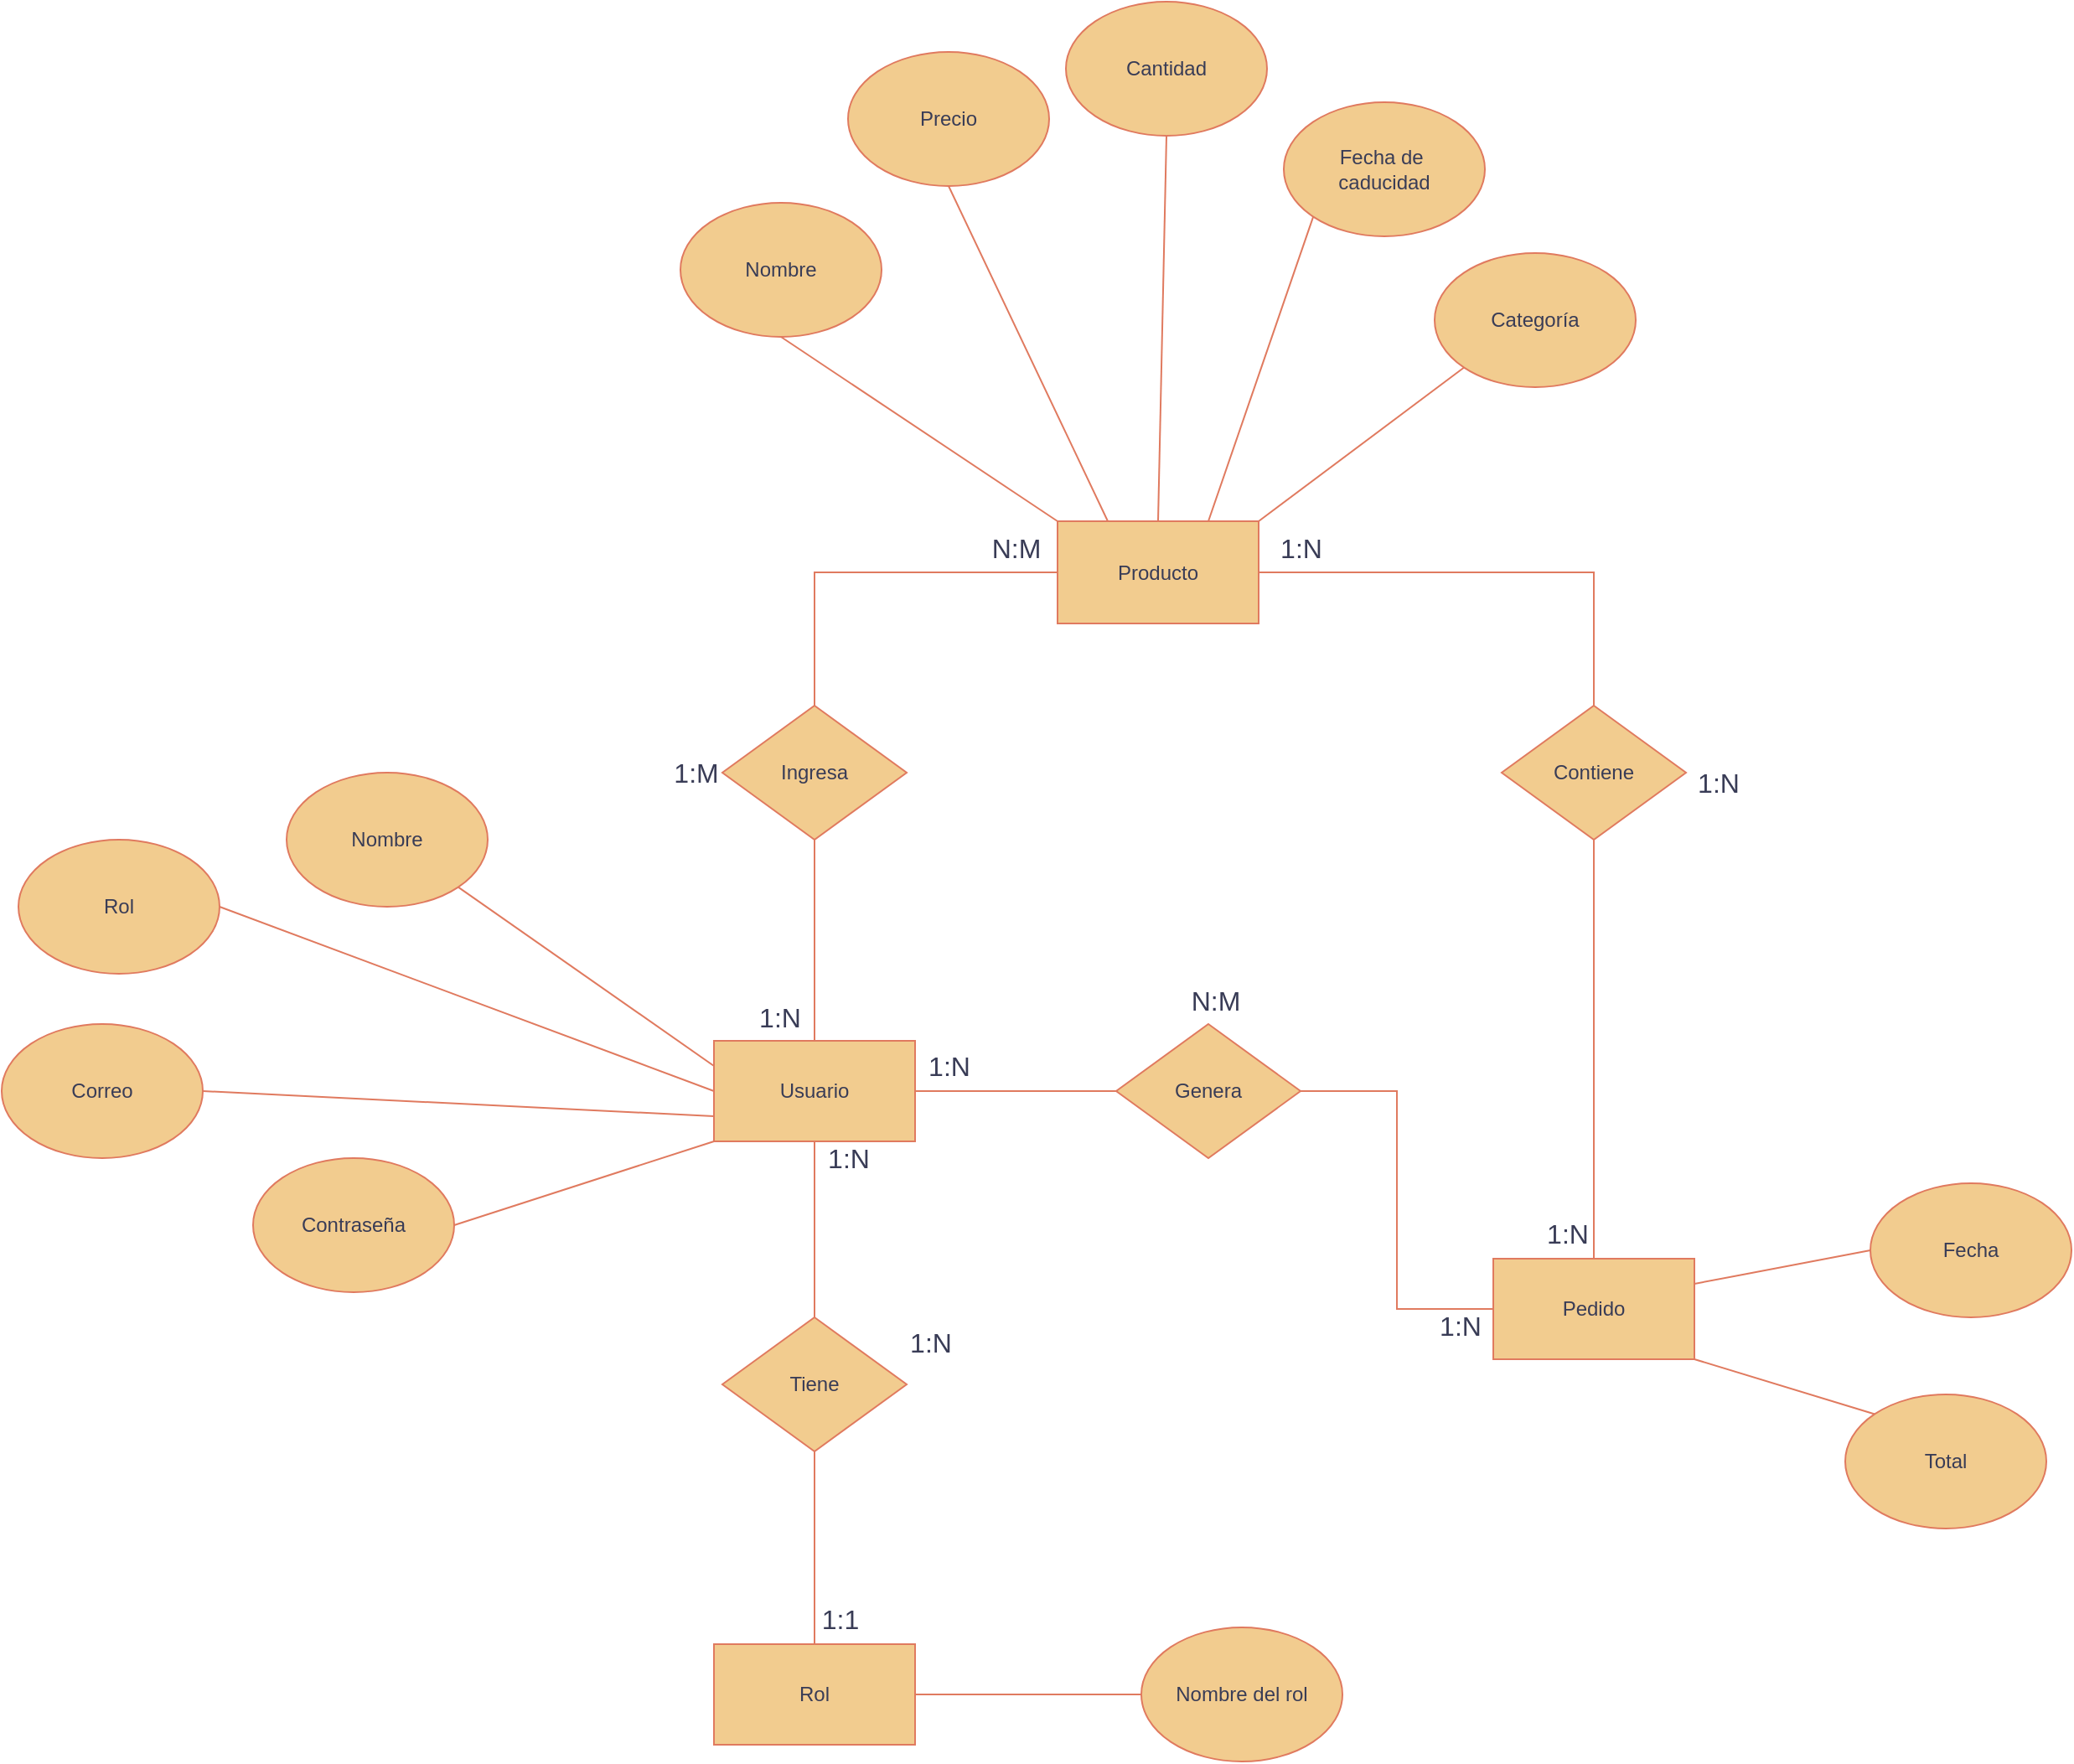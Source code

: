<mxfile version="26.2.10">
  <diagram id="R2lEEEUBdFMjLlhIrx00" name="Page-1">
    <mxGraphModel dx="1260" dy="1823" grid="1" gridSize="10" guides="1" tooltips="1" connect="1" arrows="1" fold="1" page="1" pageScale="1" pageWidth="850" pageHeight="1100" math="0" shadow="0" extFonts="Permanent Marker^https://fonts.googleapis.com/css?family=Permanent+Marker">
      <root>
        <mxCell id="0" />
        <mxCell id="1" parent="0" />
        <mxCell id="_R7zqvbn6KATP0oBW9_8-1" value="Rol" style="rounded=0;whiteSpace=wrap;html=1;labelBackgroundColor=none;fillColor=#F2CC8F;strokeColor=#E07A5F;fontColor=#393C56;" parent="1" vertex="1">
          <mxGeometry x="465" y="420" width="120" height="60" as="geometry" />
        </mxCell>
        <mxCell id="_R7zqvbn6KATP0oBW9_8-2" value="Pedido" style="rounded=0;whiteSpace=wrap;html=1;labelBackgroundColor=none;fillColor=#F2CC8F;strokeColor=#E07A5F;fontColor=#393C56;" parent="1" vertex="1">
          <mxGeometry x="930" y="190" width="120" height="60" as="geometry" />
        </mxCell>
        <mxCell id="_R7zqvbn6KATP0oBW9_8-4" value="Producto" style="rounded=0;whiteSpace=wrap;html=1;labelBackgroundColor=none;fillColor=#F2CC8F;strokeColor=#E07A5F;fontColor=#393C56;" parent="1" vertex="1">
          <mxGeometry x="670" y="-250" width="120" height="61" as="geometry" />
        </mxCell>
        <mxCell id="_R7zqvbn6KATP0oBW9_8-5" value="Usuario" style="rounded=0;whiteSpace=wrap;html=1;labelBackgroundColor=none;fillColor=#F2CC8F;strokeColor=#E07A5F;fontColor=#393C56;" parent="1" vertex="1">
          <mxGeometry x="465" y="60" width="120" height="60" as="geometry" />
        </mxCell>
        <mxCell id="_R7zqvbn6KATP0oBW9_8-6" value="Genera" style="rhombus;whiteSpace=wrap;html=1;labelBackgroundColor=none;fillColor=#F2CC8F;strokeColor=#E07A5F;fontColor=#393C56;" parent="1" vertex="1">
          <mxGeometry x="705" y="50" width="110" height="80" as="geometry" />
        </mxCell>
        <mxCell id="_R7zqvbn6KATP0oBW9_8-8" value="Contiene" style="rhombus;whiteSpace=wrap;html=1;labelBackgroundColor=none;fillColor=#F2CC8F;strokeColor=#E07A5F;fontColor=#393C56;" parent="1" vertex="1">
          <mxGeometry x="935" y="-140" width="110" height="80" as="geometry" />
        </mxCell>
        <mxCell id="_R7zqvbn6KATP0oBW9_8-20" value="" style="endArrow=none;html=1;rounded=0;fontSize=12;startSize=8;endSize=8;entryX=1;entryY=0.5;entryDx=0;entryDy=0;exitX=0;exitY=0.5;exitDx=0;exitDy=0;labelBackgroundColor=none;strokeColor=#E07A5F;fontColor=default;edgeStyle=orthogonalEdgeStyle;" parent="1" source="_R7zqvbn6KATP0oBW9_8-2" target="_R7zqvbn6KATP0oBW9_8-6" edge="1">
          <mxGeometry width="50" height="50" relative="1" as="geometry">
            <mxPoint x="390" y="260" as="sourcePoint" />
            <mxPoint x="440" y="210" as="targetPoint" />
          </mxGeometry>
        </mxCell>
        <mxCell id="_R7zqvbn6KATP0oBW9_8-21" value="" style="endArrow=none;html=1;rounded=0;fontSize=12;startSize=8;endSize=8;curved=1;entryX=1;entryY=0.5;entryDx=0;entryDy=0;exitX=0;exitY=0.5;exitDx=0;exitDy=0;labelBackgroundColor=none;strokeColor=#E07A5F;fontColor=default;" parent="1" source="_R7zqvbn6KATP0oBW9_8-6" target="_R7zqvbn6KATP0oBW9_8-5" edge="1">
          <mxGeometry width="50" height="50" relative="1" as="geometry">
            <mxPoint x="390" y="430" as="sourcePoint" />
            <mxPoint x="440" y="380" as="targetPoint" />
          </mxGeometry>
        </mxCell>
        <mxCell id="_R7zqvbn6KATP0oBW9_8-22" value="" style="endArrow=none;html=1;rounded=0;fontSize=12;startSize=8;endSize=8;curved=1;entryX=0.5;entryY=1;entryDx=0;entryDy=0;exitX=0.5;exitY=0;exitDx=0;exitDy=0;labelBackgroundColor=none;strokeColor=#E07A5F;fontColor=default;" parent="1" source="_R7zqvbn6KATP0oBW9_8-2" target="_R7zqvbn6KATP0oBW9_8-8" edge="1">
          <mxGeometry width="50" height="50" relative="1" as="geometry">
            <mxPoint x="390" y="100" as="sourcePoint" />
            <mxPoint x="440" y="50" as="targetPoint" />
          </mxGeometry>
        </mxCell>
        <mxCell id="_R7zqvbn6KATP0oBW9_8-23" value="" style="endArrow=none;html=1;rounded=0;fontSize=12;startSize=8;endSize=8;entryX=0.5;entryY=0;entryDx=0;entryDy=0;exitX=1;exitY=0.5;exitDx=0;exitDy=0;edgeStyle=orthogonalEdgeStyle;labelBackgroundColor=none;strokeColor=#E07A5F;fontColor=default;" parent="1" source="_R7zqvbn6KATP0oBW9_8-4" target="_R7zqvbn6KATP0oBW9_8-8" edge="1">
          <mxGeometry width="50" height="50" relative="1" as="geometry">
            <mxPoint x="390" y="-70" as="sourcePoint" />
            <mxPoint x="440" y="-120" as="targetPoint" />
          </mxGeometry>
        </mxCell>
        <mxCell id="_R7zqvbn6KATP0oBW9_8-27" value="Precio" style="ellipse;whiteSpace=wrap;html=1;labelBackgroundColor=none;fillColor=#F2CC8F;strokeColor=#E07A5F;fontColor=#393C56;" parent="1" vertex="1">
          <mxGeometry x="545" y="-530" width="120" height="80" as="geometry" />
        </mxCell>
        <mxCell id="_R7zqvbn6KATP0oBW9_8-28" value="Cantidad" style="ellipse;whiteSpace=wrap;html=1;labelBackgroundColor=none;fillColor=#F2CC8F;strokeColor=#E07A5F;fontColor=#393C56;" parent="1" vertex="1">
          <mxGeometry x="675" y="-560" width="120" height="80" as="geometry" />
        </mxCell>
        <mxCell id="_R7zqvbn6KATP0oBW9_8-29" value="Fecha de&amp;nbsp;&lt;div&gt;caducidad&lt;/div&gt;" style="ellipse;whiteSpace=wrap;html=1;labelBackgroundColor=none;fillColor=#F2CC8F;strokeColor=#E07A5F;fontColor=#393C56;" parent="1" vertex="1">
          <mxGeometry x="805" y="-500" width="120" height="80" as="geometry" />
        </mxCell>
        <mxCell id="_R7zqvbn6KATP0oBW9_8-30" value="Categoría" style="ellipse;whiteSpace=wrap;html=1;labelBackgroundColor=none;fillColor=#F2CC8F;strokeColor=#E07A5F;fontColor=#393C56;" parent="1" vertex="1">
          <mxGeometry x="895" y="-410" width="120" height="80" as="geometry" />
        </mxCell>
        <mxCell id="_R7zqvbn6KATP0oBW9_8-31" value="Nombre" style="ellipse;whiteSpace=wrap;html=1;labelBackgroundColor=none;fillColor=#F2CC8F;strokeColor=#E07A5F;fontColor=#393C56;" parent="1" vertex="1">
          <mxGeometry x="445" y="-440" width="120" height="80" as="geometry" />
        </mxCell>
        <mxCell id="_R7zqvbn6KATP0oBW9_8-32" value="" style="endArrow=none;html=1;rounded=0;fontSize=12;startSize=8;endSize=8;curved=1;exitX=0;exitY=0;exitDx=0;exitDy=0;entryX=0.5;entryY=1;entryDx=0;entryDy=0;labelBackgroundColor=none;strokeColor=#E07A5F;fontColor=default;" parent="1" source="_R7zqvbn6KATP0oBW9_8-4" target="_R7zqvbn6KATP0oBW9_8-31" edge="1">
          <mxGeometry width="50" height="50" relative="1" as="geometry">
            <mxPoint x="600" y="-260" as="sourcePoint" />
            <mxPoint x="650" y="-310" as="targetPoint" />
          </mxGeometry>
        </mxCell>
        <mxCell id="_R7zqvbn6KATP0oBW9_8-33" value="" style="endArrow=none;html=1;rounded=0;fontSize=12;startSize=8;endSize=8;curved=1;entryX=0.5;entryY=1;entryDx=0;entryDy=0;exitX=0.25;exitY=0;exitDx=0;exitDy=0;labelBackgroundColor=none;strokeColor=#E07A5F;fontColor=default;" parent="1" source="_R7zqvbn6KATP0oBW9_8-4" target="_R7zqvbn6KATP0oBW9_8-27" edge="1">
          <mxGeometry width="50" height="50" relative="1" as="geometry">
            <mxPoint x="600" y="-260" as="sourcePoint" />
            <mxPoint x="650" y="-310" as="targetPoint" />
          </mxGeometry>
        </mxCell>
        <mxCell id="_R7zqvbn6KATP0oBW9_8-34" value="" style="endArrow=none;html=1;rounded=0;fontSize=12;startSize=8;endSize=8;curved=1;entryX=0.5;entryY=1;entryDx=0;entryDy=0;exitX=0.5;exitY=0;exitDx=0;exitDy=0;labelBackgroundColor=none;strokeColor=#E07A5F;fontColor=default;" parent="1" source="_R7zqvbn6KATP0oBW9_8-4" target="_R7zqvbn6KATP0oBW9_8-28" edge="1">
          <mxGeometry width="50" height="50" relative="1" as="geometry">
            <mxPoint x="600" y="-260" as="sourcePoint" />
            <mxPoint x="640" y="-350" as="targetPoint" />
          </mxGeometry>
        </mxCell>
        <mxCell id="_R7zqvbn6KATP0oBW9_8-35" value="" style="endArrow=none;html=1;rounded=0;fontSize=12;startSize=8;endSize=8;curved=1;entryX=0;entryY=1;entryDx=0;entryDy=0;exitX=0.75;exitY=0;exitDx=0;exitDy=0;labelBackgroundColor=none;strokeColor=#E07A5F;fontColor=default;" parent="1" source="_R7zqvbn6KATP0oBW9_8-4" target="_R7zqvbn6KATP0oBW9_8-29" edge="1">
          <mxGeometry width="50" height="50" relative="1" as="geometry">
            <mxPoint x="600" y="-260" as="sourcePoint" />
            <mxPoint x="650" y="-310" as="targetPoint" />
          </mxGeometry>
        </mxCell>
        <mxCell id="_R7zqvbn6KATP0oBW9_8-36" value="" style="endArrow=none;html=1;rounded=0;fontSize=12;startSize=8;endSize=8;curved=1;exitX=1;exitY=0;exitDx=0;exitDy=0;entryX=0;entryY=1;entryDx=0;entryDy=0;labelBackgroundColor=none;strokeColor=#E07A5F;fontColor=default;" parent="1" source="_R7zqvbn6KATP0oBW9_8-4" target="_R7zqvbn6KATP0oBW9_8-30" edge="1">
          <mxGeometry width="50" height="50" relative="1" as="geometry">
            <mxPoint x="600" y="-260" as="sourcePoint" />
            <mxPoint x="650" y="-310" as="targetPoint" />
          </mxGeometry>
        </mxCell>
        <mxCell id="_R7zqvbn6KATP0oBW9_8-40" value="Nombre" style="ellipse;whiteSpace=wrap;html=1;labelBackgroundColor=none;fillColor=#F2CC8F;strokeColor=#E07A5F;fontColor=#393C56;" parent="1" vertex="1">
          <mxGeometry x="210" y="-100" width="120" height="80" as="geometry" />
        </mxCell>
        <mxCell id="_R7zqvbn6KATP0oBW9_8-41" value="Correo" style="ellipse;whiteSpace=wrap;html=1;labelBackgroundColor=none;fillColor=#F2CC8F;strokeColor=#E07A5F;fontColor=#393C56;" parent="1" vertex="1">
          <mxGeometry x="40" y="50" width="120" height="80" as="geometry" />
        </mxCell>
        <mxCell id="_R7zqvbn6KATP0oBW9_8-42" value="Contraseña" style="ellipse;whiteSpace=wrap;html=1;labelBackgroundColor=none;fillColor=#F2CC8F;strokeColor=#E07A5F;fontColor=#393C56;" parent="1" vertex="1">
          <mxGeometry x="190" y="130" width="120" height="80" as="geometry" />
        </mxCell>
        <mxCell id="_R7zqvbn6KATP0oBW9_8-43" value="Rol" style="ellipse;whiteSpace=wrap;html=1;labelBackgroundColor=none;fillColor=#F2CC8F;strokeColor=#E07A5F;fontColor=#393C56;" parent="1" vertex="1">
          <mxGeometry x="50" y="-60" width="120" height="80" as="geometry" />
        </mxCell>
        <mxCell id="_R7zqvbn6KATP0oBW9_8-44" value="Nombre del rol" style="ellipse;whiteSpace=wrap;html=1;labelBackgroundColor=none;fillColor=#F2CC8F;strokeColor=#E07A5F;fontColor=#393C56;" parent="1" vertex="1">
          <mxGeometry x="720" y="410" width="120" height="80" as="geometry" />
        </mxCell>
        <mxCell id="_R7zqvbn6KATP0oBW9_8-46" value="Fecha" style="ellipse;whiteSpace=wrap;html=1;labelBackgroundColor=none;fillColor=#F2CC8F;strokeColor=#E07A5F;fontColor=#393C56;" parent="1" vertex="1">
          <mxGeometry x="1155" y="145" width="120" height="80" as="geometry" />
        </mxCell>
        <mxCell id="_R7zqvbn6KATP0oBW9_8-48" value="Total" style="ellipse;whiteSpace=wrap;html=1;labelBackgroundColor=none;fillColor=#F2CC8F;strokeColor=#E07A5F;fontColor=#393C56;" parent="1" vertex="1">
          <mxGeometry x="1140" y="271" width="120" height="80" as="geometry" />
        </mxCell>
        <mxCell id="_R7zqvbn6KATP0oBW9_8-54" value="" style="endArrow=none;html=1;rounded=0;fontSize=12;startSize=8;endSize=8;curved=1;entryX=0;entryY=0.25;entryDx=0;entryDy=0;exitX=1;exitY=1;exitDx=0;exitDy=0;labelBackgroundColor=none;strokeColor=#E07A5F;fontColor=default;" parent="1" source="_R7zqvbn6KATP0oBW9_8-40" target="_R7zqvbn6KATP0oBW9_8-5" edge="1">
          <mxGeometry width="50" height="50" relative="1" as="geometry">
            <mxPoint x="250" y="50" as="sourcePoint" />
            <mxPoint x="300" as="targetPoint" />
          </mxGeometry>
        </mxCell>
        <mxCell id="_R7zqvbn6KATP0oBW9_8-55" value="" style="endArrow=none;html=1;rounded=0;fontSize=12;startSize=8;endSize=8;curved=1;entryX=0;entryY=0.5;entryDx=0;entryDy=0;exitX=1;exitY=0.5;exitDx=0;exitDy=0;labelBackgroundColor=none;strokeColor=#E07A5F;fontColor=default;" parent="1" source="_R7zqvbn6KATP0oBW9_8-43" target="_R7zqvbn6KATP0oBW9_8-5" edge="1">
          <mxGeometry width="50" height="50" relative="1" as="geometry">
            <mxPoint x="250" y="50" as="sourcePoint" />
            <mxPoint x="300" as="targetPoint" />
          </mxGeometry>
        </mxCell>
        <mxCell id="_R7zqvbn6KATP0oBW9_8-56" value="" style="endArrow=none;html=1;rounded=0;fontSize=12;startSize=8;endSize=8;curved=1;entryX=0;entryY=0.75;entryDx=0;entryDy=0;exitX=1;exitY=0.5;exitDx=0;exitDy=0;labelBackgroundColor=none;strokeColor=#E07A5F;fontColor=default;" parent="1" source="_R7zqvbn6KATP0oBW9_8-41" target="_R7zqvbn6KATP0oBW9_8-5" edge="1">
          <mxGeometry width="50" height="50" relative="1" as="geometry">
            <mxPoint x="250" y="50" as="sourcePoint" />
            <mxPoint x="300" as="targetPoint" />
          </mxGeometry>
        </mxCell>
        <mxCell id="_R7zqvbn6KATP0oBW9_8-57" value="" style="endArrow=none;html=1;rounded=0;fontSize=12;startSize=8;endSize=8;curved=1;entryX=0;entryY=1;entryDx=0;entryDy=0;exitX=1;exitY=0.5;exitDx=0;exitDy=0;labelBackgroundColor=none;strokeColor=#E07A5F;fontColor=default;" parent="1" source="_R7zqvbn6KATP0oBW9_8-42" target="_R7zqvbn6KATP0oBW9_8-5" edge="1">
          <mxGeometry width="50" height="50" relative="1" as="geometry">
            <mxPoint x="250" y="50" as="sourcePoint" />
            <mxPoint x="300" as="targetPoint" />
          </mxGeometry>
        </mxCell>
        <mxCell id="_R7zqvbn6KATP0oBW9_8-61" value="" style="endArrow=none;html=1;rounded=0;fontSize=12;startSize=8;endSize=8;curved=1;entryX=0;entryY=0;entryDx=0;entryDy=0;exitX=1;exitY=1;exitDx=0;exitDy=0;labelBackgroundColor=none;strokeColor=#E07A5F;fontColor=default;" parent="1" source="_R7zqvbn6KATP0oBW9_8-2" target="_R7zqvbn6KATP0oBW9_8-48" edge="1">
          <mxGeometry width="50" height="50" relative="1" as="geometry">
            <mxPoint x="1050" y="260" as="sourcePoint" />
            <mxPoint x="1250" y="120" as="targetPoint" />
          </mxGeometry>
        </mxCell>
        <mxCell id="_R7zqvbn6KATP0oBW9_8-63" value="" style="endArrow=none;html=1;rounded=0;fontSize=12;startSize=8;endSize=8;curved=1;exitX=1;exitY=0.25;exitDx=0;exitDy=0;labelBackgroundColor=none;strokeColor=#E07A5F;fontColor=default;entryX=0;entryY=0.5;entryDx=0;entryDy=0;" parent="1" source="_R7zqvbn6KATP0oBW9_8-2" target="_R7zqvbn6KATP0oBW9_8-46" edge="1">
          <mxGeometry width="50" height="50" relative="1" as="geometry">
            <mxPoint x="1200" y="170" as="sourcePoint" />
            <mxPoint x="1158" y="183" as="targetPoint" />
          </mxGeometry>
        </mxCell>
        <mxCell id="_R7zqvbn6KATP0oBW9_8-65" value="N:M" style="text;html=1;align=center;verticalAlign=middle;resizable=0;points=[];autosize=1;strokeColor=none;fillColor=none;fontSize=16;labelBackgroundColor=none;fontColor=#393C56;" parent="1" vertex="1">
          <mxGeometry x="620" y="-249" width="50" height="30" as="geometry" />
        </mxCell>
        <mxCell id="_R7zqvbn6KATP0oBW9_8-68" value="1:N" style="text;html=1;align=center;verticalAlign=middle;resizable=0;points=[];autosize=1;strokeColor=none;fillColor=none;fontSize=16;labelBackgroundColor=none;fontColor=#393C56;" parent="1" vertex="1">
          <mxGeometry x="949" y="160" width="50" height="30" as="geometry" />
        </mxCell>
        <mxCell id="_R7zqvbn6KATP0oBW9_8-69" value="1:N" style="text;html=1;align=center;verticalAlign=middle;resizable=0;points=[];autosize=1;strokeColor=none;fillColor=none;fontSize=16;labelBackgroundColor=none;fontColor=#393C56;" parent="1" vertex="1">
          <mxGeometry x="790" y="-249" width="50" height="30" as="geometry" />
        </mxCell>
        <mxCell id="_R7zqvbn6KATP0oBW9_8-70" value="1:N" style="text;html=1;align=center;verticalAlign=middle;resizable=0;points=[];autosize=1;strokeColor=none;fillColor=none;fontSize=16;labelBackgroundColor=none;fontColor=#393C56;" parent="1" vertex="1">
          <mxGeometry x="1039" y="-109" width="50" height="30" as="geometry" />
        </mxCell>
        <mxCell id="_R7zqvbn6KATP0oBW9_8-72" value="1:N" style="text;html=1;align=center;verticalAlign=middle;resizable=0;points=[];autosize=1;strokeColor=none;fillColor=none;fontSize=16;labelBackgroundColor=none;fontColor=#393C56;" parent="1" vertex="1">
          <mxGeometry x="885" y="215" width="50" height="30" as="geometry" />
        </mxCell>
        <mxCell id="_R7zqvbn6KATP0oBW9_8-73" value="1:N" style="text;html=1;align=center;verticalAlign=middle;resizable=0;points=[];autosize=1;strokeColor=none;fillColor=none;fontSize=16;labelBackgroundColor=none;fontColor=#393C56;" parent="1" vertex="1">
          <mxGeometry x="520" y="115" width="50" height="30" as="geometry" />
        </mxCell>
        <mxCell id="P6K4_kHg5bh841YSco3p-1" value="" style="endArrow=none;html=1;rounded=0;fontSize=12;startSize=8;endSize=8;entryX=0;entryY=0.5;entryDx=0;entryDy=0;exitX=0.5;exitY=0;exitDx=0;exitDy=0;edgeStyle=orthogonalEdgeStyle;labelBackgroundColor=none;strokeColor=#E07A5F;fontColor=default;" edge="1" parent="1" source="P6K4_kHg5bh841YSco3p-2" target="_R7zqvbn6KATP0oBW9_8-4">
          <mxGeometry width="50" height="50" relative="1" as="geometry">
            <mxPoint x="340" as="sourcePoint" />
            <mxPoint x="390" y="-50" as="targetPoint" />
          </mxGeometry>
        </mxCell>
        <mxCell id="P6K4_kHg5bh841YSco3p-2" value="Ingresa" style="rhombus;whiteSpace=wrap;html=1;labelBackgroundColor=none;fillColor=#F2CC8F;strokeColor=#E07A5F;fontColor=#393C56;" vertex="1" parent="1">
          <mxGeometry x="470" y="-140" width="110" height="80" as="geometry" />
        </mxCell>
        <mxCell id="P6K4_kHg5bh841YSco3p-3" value="" style="endArrow=none;html=1;rounded=0;fontSize=12;startSize=8;endSize=8;curved=1;entryX=0.5;entryY=1;entryDx=0;entryDy=0;exitX=0.5;exitY=0;exitDx=0;exitDy=0;labelBackgroundColor=none;strokeColor=#E07A5F;fontColor=default;" edge="1" parent="1" source="_R7zqvbn6KATP0oBW9_8-5" target="P6K4_kHg5bh841YSco3p-2">
          <mxGeometry width="50" height="50" relative="1" as="geometry">
            <mxPoint x="340" as="sourcePoint" />
            <mxPoint x="390" y="-50" as="targetPoint" />
          </mxGeometry>
        </mxCell>
        <mxCell id="P6K4_kHg5bh841YSco3p-5" value="Tiene" style="rhombus;whiteSpace=wrap;html=1;labelBackgroundColor=none;fillColor=#F2CC8F;strokeColor=#E07A5F;fontColor=#393C56;" vertex="1" parent="1">
          <mxGeometry x="470" y="225" width="110" height="80" as="geometry" />
        </mxCell>
        <mxCell id="P6K4_kHg5bh841YSco3p-6" value="" style="endArrow=none;html=1;rounded=0;fontSize=12;startSize=8;endSize=8;curved=1;entryX=0.5;entryY=1;entryDx=0;entryDy=0;exitX=0.5;exitY=0;exitDx=0;exitDy=0;labelBackgroundColor=none;strokeColor=#E07A5F;fontColor=default;" edge="1" parent="1" source="P6K4_kHg5bh841YSco3p-5" target="_R7zqvbn6KATP0oBW9_8-5">
          <mxGeometry width="50" height="50" relative="1" as="geometry">
            <mxPoint x="340" y="330" as="sourcePoint" />
            <mxPoint x="390" y="280" as="targetPoint" />
          </mxGeometry>
        </mxCell>
        <mxCell id="P6K4_kHg5bh841YSco3p-7" value="" style="endArrow=none;html=1;rounded=0;fontSize=12;startSize=8;endSize=8;curved=1;entryX=0.5;entryY=1;entryDx=0;entryDy=0;exitX=0.5;exitY=0;exitDx=0;exitDy=0;labelBackgroundColor=none;strokeColor=#E07A5F;fontColor=default;" edge="1" parent="1" source="_R7zqvbn6KATP0oBW9_8-1" target="P6K4_kHg5bh841YSco3p-5">
          <mxGeometry width="50" height="50" relative="1" as="geometry">
            <mxPoint x="340" y="330" as="sourcePoint" />
            <mxPoint x="390" y="280" as="targetPoint" />
          </mxGeometry>
        </mxCell>
        <mxCell id="P6K4_kHg5bh841YSco3p-8" value="" style="endArrow=none;html=1;rounded=0;fontSize=12;startSize=8;endSize=8;curved=1;exitX=0;exitY=0.5;exitDx=0;exitDy=0;entryX=1;entryY=0.5;entryDx=0;entryDy=0;labelBackgroundColor=none;strokeColor=#E07A5F;fontColor=default;" edge="1" parent="1" source="_R7zqvbn6KATP0oBW9_8-44" target="_R7zqvbn6KATP0oBW9_8-1">
          <mxGeometry width="50" height="50" relative="1" as="geometry">
            <mxPoint x="340" y="170" as="sourcePoint" />
            <mxPoint x="390" y="120" as="targetPoint" />
          </mxGeometry>
        </mxCell>
        <mxCell id="P6K4_kHg5bh841YSco3p-9" value="1:1" style="text;html=1;align=center;verticalAlign=middle;resizable=0;points=[];autosize=1;strokeColor=none;fillColor=none;fontSize=16;labelBackgroundColor=none;fontColor=#393C56;" vertex="1" parent="1">
          <mxGeometry x="515" y="390" width="50" height="30" as="geometry" />
        </mxCell>
        <mxCell id="P6K4_kHg5bh841YSco3p-10" value="1:N" style="text;html=1;align=center;verticalAlign=middle;resizable=0;points=[];autosize=1;strokeColor=none;fillColor=none;fontSize=16;labelBackgroundColor=none;fontColor=#393C56;" vertex="1" parent="1">
          <mxGeometry x="569" y="225" width="50" height="30" as="geometry" />
        </mxCell>
        <mxCell id="P6K4_kHg5bh841YSco3p-11" value="1:N" style="text;html=1;align=center;verticalAlign=middle;resizable=0;points=[];autosize=1;strokeColor=none;fillColor=none;fontSize=16;labelBackgroundColor=none;fontColor=#393C56;" vertex="1" parent="1">
          <mxGeometry x="580" y="60" width="50" height="30" as="geometry" />
        </mxCell>
        <mxCell id="P6K4_kHg5bh841YSco3p-14" value="N:M" style="text;html=1;align=center;verticalAlign=middle;resizable=0;points=[];autosize=1;strokeColor=none;fillColor=none;fontSize=16;labelBackgroundColor=none;fontColor=#393C56;" vertex="1" parent="1">
          <mxGeometry x="739" y="21" width="50" height="30" as="geometry" />
        </mxCell>
        <mxCell id="P6K4_kHg5bh841YSco3p-15" value="1:N" style="text;html=1;align=center;verticalAlign=middle;resizable=0;points=[];autosize=1;strokeColor=none;fillColor=none;fontSize=16;labelBackgroundColor=none;fontColor=#393C56;" vertex="1" parent="1">
          <mxGeometry x="479" y="31" width="50" height="30" as="geometry" />
        </mxCell>
        <mxCell id="P6K4_kHg5bh841YSco3p-16" value="1:M" style="text;html=1;align=center;verticalAlign=middle;resizable=0;points=[];autosize=1;strokeColor=none;fillColor=none;fontSize=16;labelBackgroundColor=none;fontColor=#393C56;" vertex="1" parent="1">
          <mxGeometry x="429" y="-115" width="50" height="30" as="geometry" />
        </mxCell>
      </root>
    </mxGraphModel>
  </diagram>
</mxfile>
